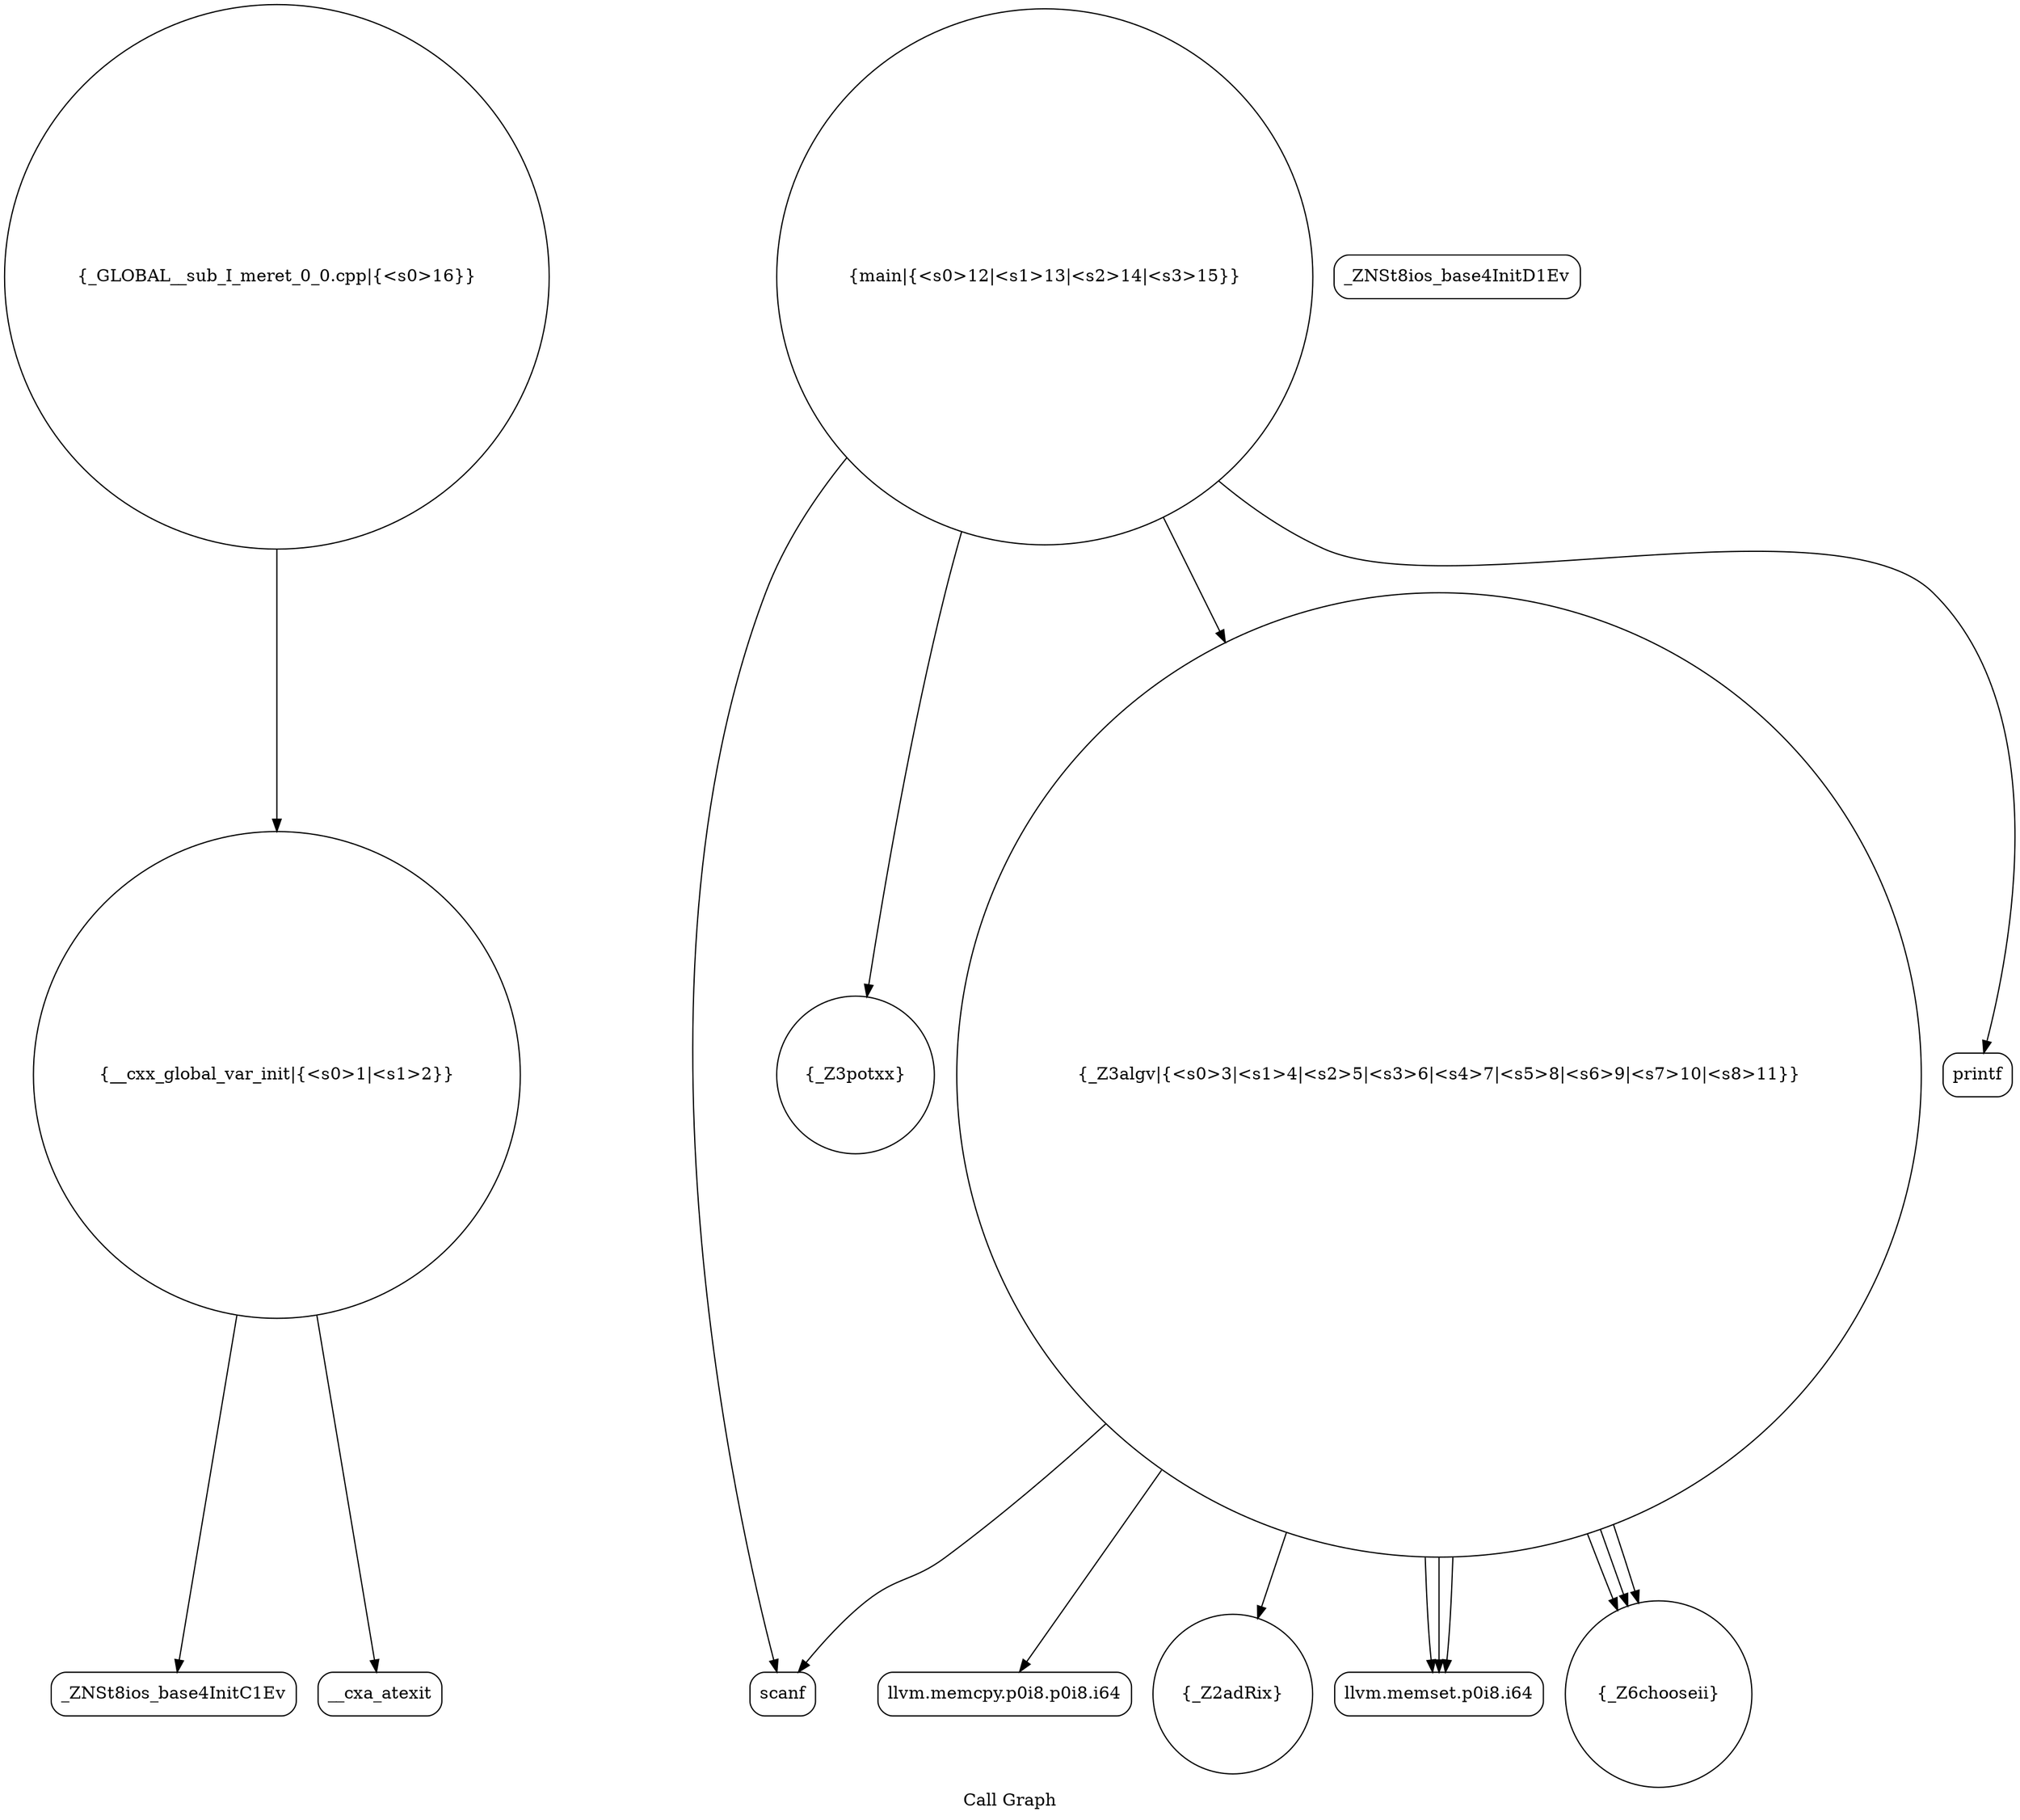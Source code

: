 digraph "Call Graph" {
	label="Call Graph";

	Node0x55a4d5daad40 [shape=record,shape=circle,label="{__cxx_global_var_init|{<s0>1|<s1>2}}"];
	Node0x55a4d5daad40:s0 -> Node0x55a4d5dab1d0[color=black];
	Node0x55a4d5daad40:s1 -> Node0x55a4d5dab2d0[color=black];
	Node0x55a4d5dab4d0 [shape=record,shape=Mrecord,label="{scanf}"];
	Node0x55a4d5dab250 [shape=record,shape=Mrecord,label="{_ZNSt8ios_base4InitD1Ev}"];
	Node0x55a4d5dab5d0 [shape=record,shape=Mrecord,label="{llvm.memcpy.p0i8.p0i8.i64}"];
	Node0x55a4d5dab350 [shape=record,shape=circle,label="{_Z2adRix}"];
	Node0x55a4d5dab6d0 [shape=record,shape=circle,label="{main|{<s0>12|<s1>13|<s2>14|<s3>15}}"];
	Node0x55a4d5dab6d0:s0 -> Node0x55a4d5dab650[color=black];
	Node0x55a4d5dab6d0:s1 -> Node0x55a4d5dab4d0[color=black];
	Node0x55a4d5dab6d0:s2 -> Node0x55a4d5dab450[color=black];
	Node0x55a4d5dab6d0:s3 -> Node0x55a4d5dab750[color=black];
	Node0x55a4d5dab450 [shape=record,shape=circle,label="{_Z3algv|{<s0>3|<s1>4|<s2>5|<s3>6|<s4>7|<s5>8|<s6>9|<s7>10|<s8>11}}"];
	Node0x55a4d5dab450:s0 -> Node0x55a4d5dab4d0[color=black];
	Node0x55a4d5dab450:s1 -> Node0x55a4d5dab550[color=black];
	Node0x55a4d5dab450:s2 -> Node0x55a4d5dab550[color=black];
	Node0x55a4d5dab450:s3 -> Node0x55a4d5dab550[color=black];
	Node0x55a4d5dab450:s4 -> Node0x55a4d5dab3d0[color=black];
	Node0x55a4d5dab450:s5 -> Node0x55a4d5dab3d0[color=black];
	Node0x55a4d5dab450:s6 -> Node0x55a4d5dab3d0[color=black];
	Node0x55a4d5dab450:s7 -> Node0x55a4d5dab350[color=black];
	Node0x55a4d5dab450:s8 -> Node0x55a4d5dab5d0[color=black];
	Node0x55a4d5dab7d0 [shape=record,shape=circle,label="{_GLOBAL__sub_I_meret_0_0.cpp|{<s0>16}}"];
	Node0x55a4d5dab7d0:s0 -> Node0x55a4d5daad40[color=black];
	Node0x55a4d5dab1d0 [shape=record,shape=Mrecord,label="{_ZNSt8ios_base4InitC1Ev}"];
	Node0x55a4d5dab550 [shape=record,shape=Mrecord,label="{llvm.memset.p0i8.i64}"];
	Node0x55a4d5dab2d0 [shape=record,shape=Mrecord,label="{__cxa_atexit}"];
	Node0x55a4d5dab650 [shape=record,shape=circle,label="{_Z3potxx}"];
	Node0x55a4d5dab3d0 [shape=record,shape=circle,label="{_Z6chooseii}"];
	Node0x55a4d5dab750 [shape=record,shape=Mrecord,label="{printf}"];
}
